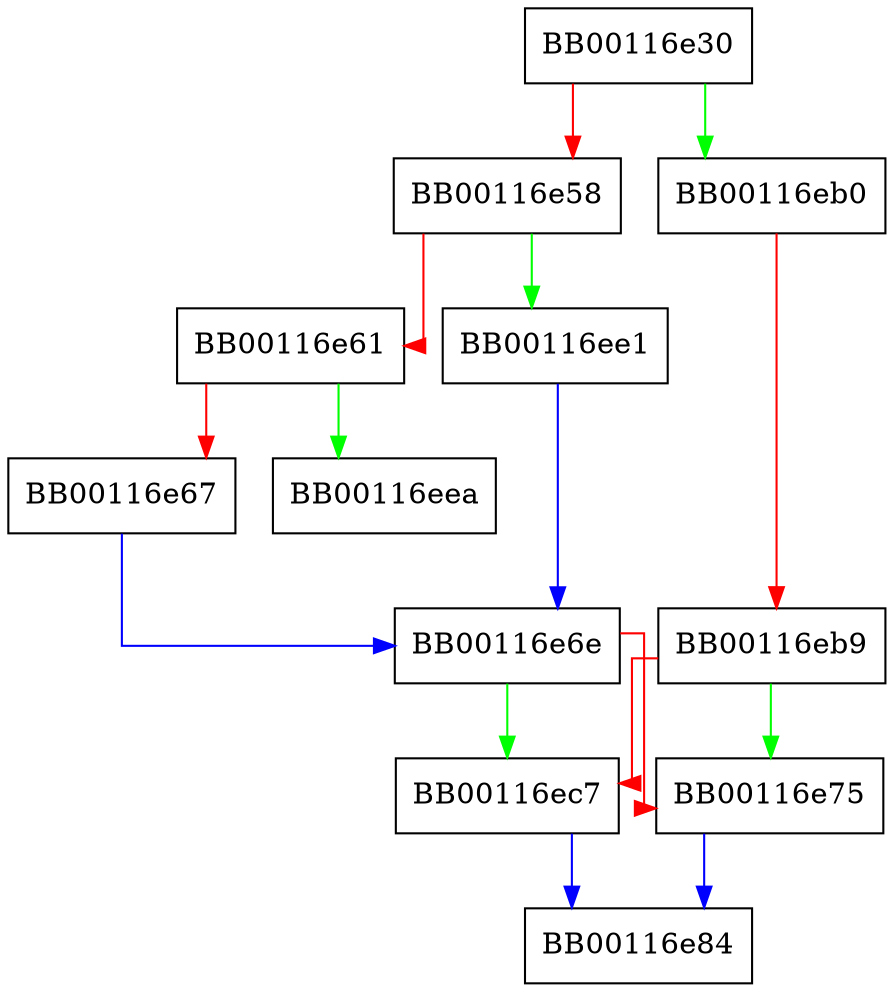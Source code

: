 digraph FUN_00116e30 {
  node [shape="box"];
  graph [splines=ortho];
  BB00116e30 -> BB00116eb0 [color="green"];
  BB00116e30 -> BB00116e58 [color="red"];
  BB00116e58 -> BB00116ee1 [color="green"];
  BB00116e58 -> BB00116e61 [color="red"];
  BB00116e61 -> BB00116eea [color="green"];
  BB00116e61 -> BB00116e67 [color="red"];
  BB00116e67 -> BB00116e6e [color="blue"];
  BB00116e6e -> BB00116ec7 [color="green"];
  BB00116e6e -> BB00116e75 [color="red"];
  BB00116e75 -> BB00116e84 [color="blue"];
  BB00116eb0 -> BB00116eb9 [color="red"];
  BB00116eb9 -> BB00116e75 [color="green"];
  BB00116eb9 -> BB00116ec7 [color="red"];
  BB00116ec7 -> BB00116e84 [color="blue"];
  BB00116ee1 -> BB00116e6e [color="blue"];
}